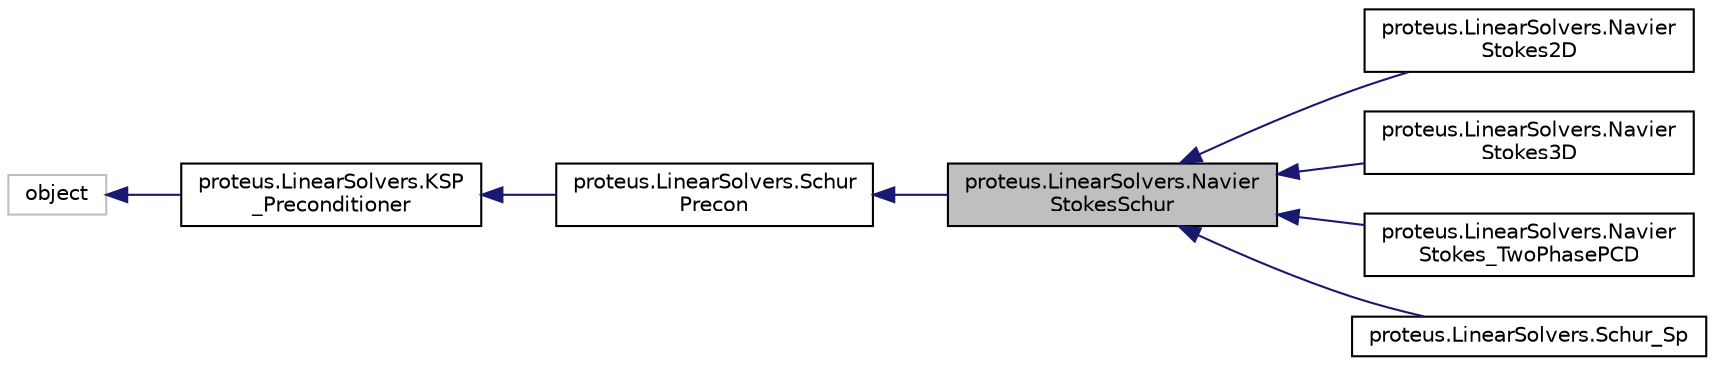 digraph "proteus.LinearSolvers.NavierStokesSchur"
{
 // LATEX_PDF_SIZE
  edge [fontname="Helvetica",fontsize="10",labelfontname="Helvetica",labelfontsize="10"];
  node [fontname="Helvetica",fontsize="10",shape=record];
  rankdir="LR";
  Node1 [label="proteus.LinearSolvers.Navier\lStokesSchur",height=0.2,width=0.4,color="black", fillcolor="grey75", style="filled", fontcolor="black",tooltip=" "];
  Node2 -> Node1 [dir="back",color="midnightblue",fontsize="10",style="solid",fontname="Helvetica"];
  Node2 [label="proteus.LinearSolvers.Schur\lPrecon",height=0.2,width=0.4,color="black", fillcolor="white", style="filled",URL="$classproteus_1_1LinearSolvers_1_1SchurPrecon.html",tooltip=" "];
  Node3 -> Node2 [dir="back",color="midnightblue",fontsize="10",style="solid",fontname="Helvetica"];
  Node3 [label="proteus.LinearSolvers.KSP\l_Preconditioner",height=0.2,width=0.4,color="black", fillcolor="white", style="filled",URL="$classproteus_1_1LinearSolvers_1_1KSP__Preconditioner.html",tooltip=" "];
  Node4 -> Node3 [dir="back",color="midnightblue",fontsize="10",style="solid",fontname="Helvetica"];
  Node4 [label="object",height=0.2,width=0.4,color="grey75", fillcolor="white", style="filled",tooltip=" "];
  Node1 -> Node5 [dir="back",color="midnightblue",fontsize="10",style="solid",fontname="Helvetica"];
  Node5 [label="proteus.LinearSolvers.Navier\lStokes2D",height=0.2,width=0.4,color="black", fillcolor="white", style="filled",URL="$classproteus_1_1LinearSolvers_1_1NavierStokes2D.html",tooltip=" "];
  Node1 -> Node6 [dir="back",color="midnightblue",fontsize="10",style="solid",fontname="Helvetica"];
  Node6 [label="proteus.LinearSolvers.Navier\lStokes3D",height=0.2,width=0.4,color="black", fillcolor="white", style="filled",URL="$classproteus_1_1LinearSolvers_1_1NavierStokes3D.html",tooltip=" "];
  Node1 -> Node7 [dir="back",color="midnightblue",fontsize="10",style="solid",fontname="Helvetica"];
  Node7 [label="proteus.LinearSolvers.Navier\lStokes_TwoPhasePCD",height=0.2,width=0.4,color="black", fillcolor="white", style="filled",URL="$classproteus_1_1LinearSolvers_1_1NavierStokes__TwoPhasePCD.html",tooltip=" "];
  Node1 -> Node8 [dir="back",color="midnightblue",fontsize="10",style="solid",fontname="Helvetica"];
  Node8 [label="proteus.LinearSolvers.Schur_Sp",height=0.2,width=0.4,color="black", fillcolor="white", style="filled",URL="$classproteus_1_1LinearSolvers_1_1Schur__Sp.html",tooltip=" "];
}

